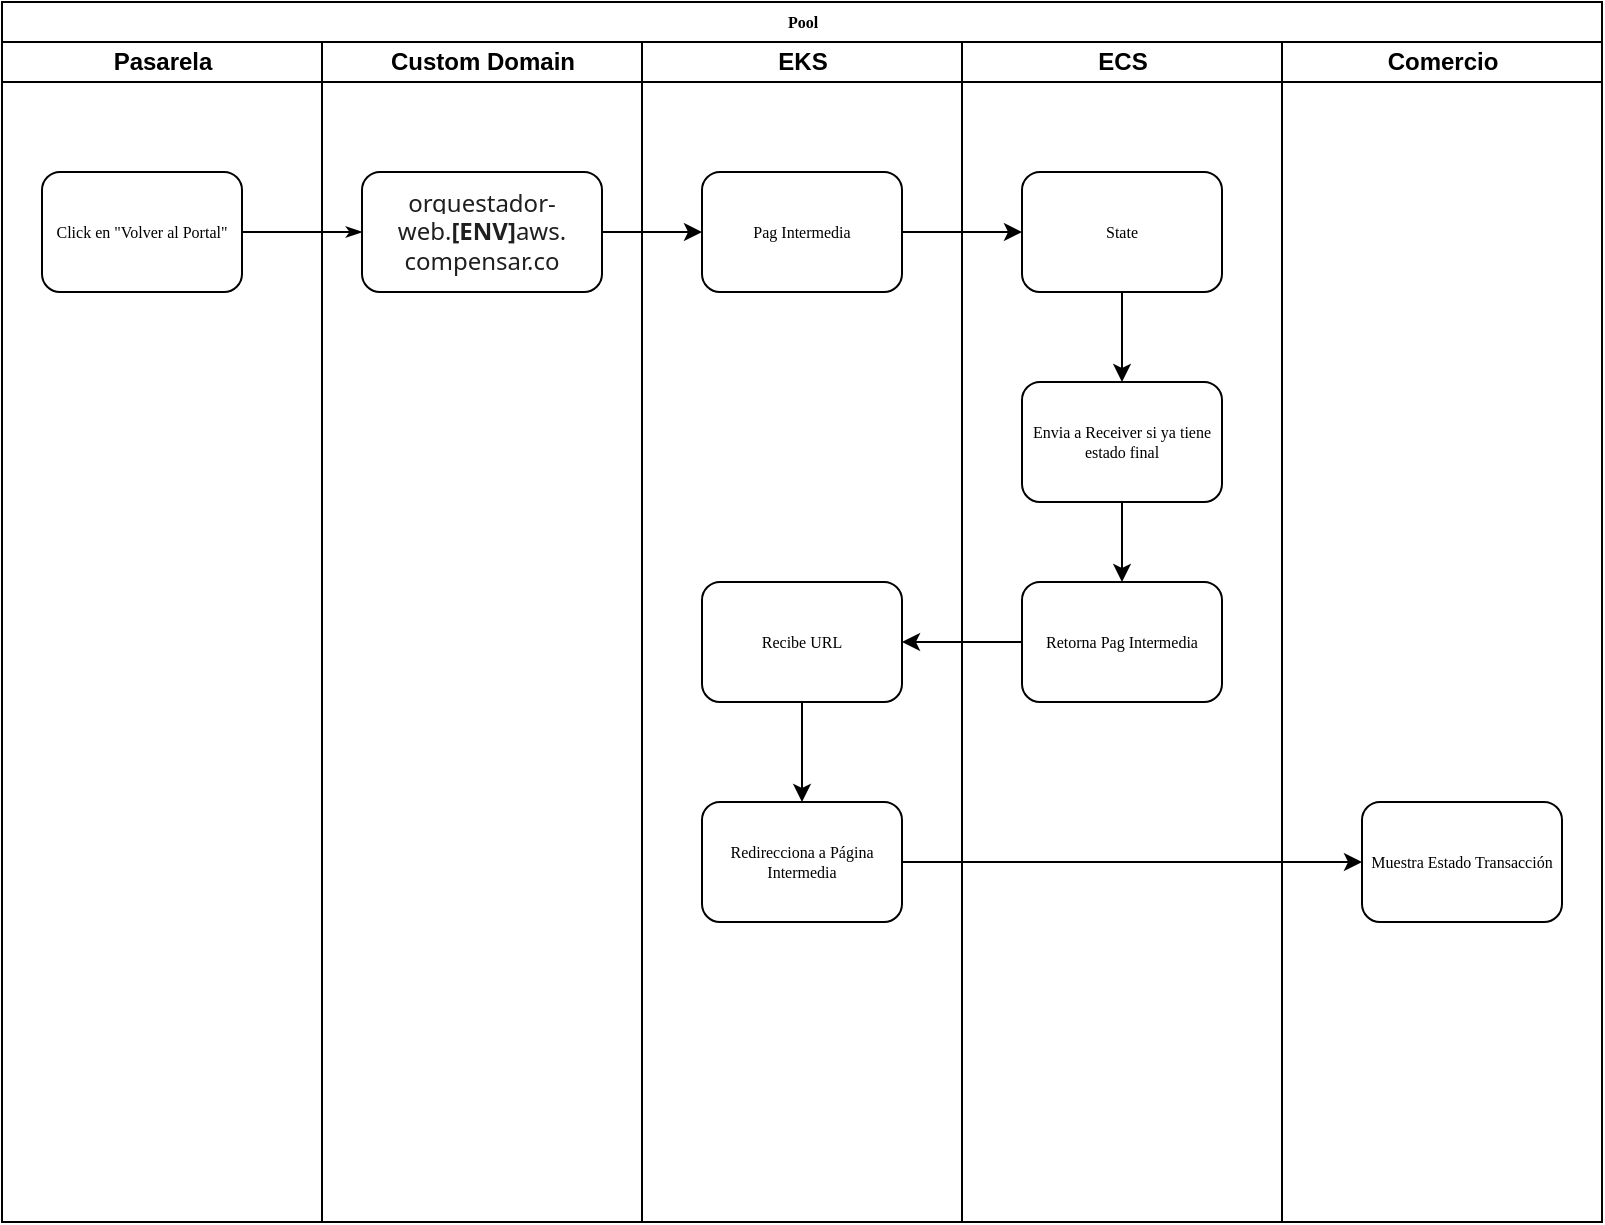 <mxfile version="24.2.5" type="github">
  <diagram name="Page-1" id="74e2e168-ea6b-b213-b513-2b3c1d86103e">
    <mxGraphModel dx="1195" dy="643" grid="1" gridSize="10" guides="1" tooltips="1" connect="1" arrows="1" fold="1" page="1" pageScale="1" pageWidth="1100" pageHeight="850" background="none" math="0" shadow="0">
      <root>
        <mxCell id="0" />
        <mxCell id="1" parent="0" />
        <mxCell id="77e6c97f196da883-1" value="Pool" style="swimlane;html=1;childLayout=stackLayout;startSize=20;rounded=0;shadow=0;labelBackgroundColor=none;strokeWidth=1;fontFamily=Verdana;fontSize=8;align=center;" parent="1" vertex="1">
          <mxGeometry x="70" y="40" width="800" height="610" as="geometry" />
        </mxCell>
        <mxCell id="77e6c97f196da883-2" value="Pasarela" style="swimlane;html=1;startSize=20;" parent="77e6c97f196da883-1" vertex="1">
          <mxGeometry y="20" width="160" height="590" as="geometry" />
        </mxCell>
        <mxCell id="77e6c97f196da883-8" value="Click en &quot;Volver al Portal&quot;" style="rounded=1;whiteSpace=wrap;html=1;shadow=0;labelBackgroundColor=none;strokeWidth=1;fontFamily=Verdana;fontSize=8;align=center;" parent="77e6c97f196da883-2" vertex="1">
          <mxGeometry x="20" y="65" width="100" height="60" as="geometry" />
        </mxCell>
        <mxCell id="77e6c97f196da883-26" style="edgeStyle=orthogonalEdgeStyle;rounded=1;html=1;labelBackgroundColor=none;startArrow=none;startFill=0;startSize=5;endArrow=classicThin;endFill=1;endSize=5;jettySize=auto;orthogonalLoop=1;strokeWidth=1;fontFamily=Verdana;fontSize=8" parent="77e6c97f196da883-1" source="77e6c97f196da883-8" target="77e6c97f196da883-11" edge="1">
          <mxGeometry relative="1" as="geometry" />
        </mxCell>
        <mxCell id="77e6c97f196da883-3" value="Custom Domain" style="swimlane;html=1;startSize=20;" parent="77e6c97f196da883-1" vertex="1">
          <mxGeometry x="160" y="20" width="160" height="590" as="geometry" />
        </mxCell>
        <mxCell id="77e6c97f196da883-11" value="&lt;span style=&quot;color: rgb(31, 31, 31); font-family: system-ui, sans-serif; font-size: 12px; text-align: start; background-color: rgb(255, 255, 255);&quot;&gt;orquestador-&lt;/span&gt;&lt;div&gt;&lt;span style=&quot;color: rgb(31, 31, 31); font-family: system-ui, sans-serif; font-size: 12px; text-align: start; background-color: rgb(255, 255, 255);&quot;&gt;web.&lt;b&gt;[ENV]&lt;/b&gt;aws.&lt;/span&gt;&lt;/div&gt;&lt;div&gt;&lt;span style=&quot;color: rgb(31, 31, 31); font-family: system-ui, sans-serif; font-size: 12px; text-align: start; background-color: rgb(255, 255, 255);&quot;&gt;compensar.co&lt;/span&gt;&lt;/div&gt;" style="rounded=1;whiteSpace=wrap;html=1;shadow=0;labelBackgroundColor=none;strokeWidth=1;fontFamily=Verdana;fontSize=8;align=center;" parent="77e6c97f196da883-3" vertex="1">
          <mxGeometry x="20" y="65" width="120" height="60" as="geometry" />
        </mxCell>
        <mxCell id="77e6c97f196da883-4" value="EKS" style="swimlane;html=1;startSize=20;" parent="77e6c97f196da883-1" vertex="1">
          <mxGeometry x="320" y="20" width="160" height="590" as="geometry" />
        </mxCell>
        <mxCell id="77e6c97f196da883-12" value="Pag Intermedia" style="rounded=1;whiteSpace=wrap;html=1;shadow=0;labelBackgroundColor=none;strokeWidth=1;fontFamily=Verdana;fontSize=8;align=center;" parent="77e6c97f196da883-4" vertex="1">
          <mxGeometry x="30" y="65" width="100" height="60" as="geometry" />
        </mxCell>
        <mxCell id="ADYO4jdH7oG6UQ2EBwiA-29" style="edgeStyle=orthogonalEdgeStyle;rounded=0;orthogonalLoop=1;jettySize=auto;html=1;" edge="1" parent="77e6c97f196da883-4" source="ADYO4jdH7oG6UQ2EBwiA-6" target="ADYO4jdH7oG6UQ2EBwiA-28">
          <mxGeometry relative="1" as="geometry" />
        </mxCell>
        <mxCell id="ADYO4jdH7oG6UQ2EBwiA-6" value="Recibe URL" style="rounded=1;whiteSpace=wrap;html=1;shadow=0;labelBackgroundColor=none;strokeWidth=1;fontFamily=Verdana;fontSize=8;align=center;" vertex="1" parent="77e6c97f196da883-4">
          <mxGeometry x="30" y="270" width="100" height="60" as="geometry" />
        </mxCell>
        <mxCell id="ADYO4jdH7oG6UQ2EBwiA-28" value="Redirecciona a Página Intermedia" style="rounded=1;whiteSpace=wrap;html=1;shadow=0;labelBackgroundColor=none;strokeWidth=1;fontFamily=Verdana;fontSize=8;align=center;" vertex="1" parent="77e6c97f196da883-4">
          <mxGeometry x="30" y="380" width="100" height="60" as="geometry" />
        </mxCell>
        <mxCell id="77e6c97f196da883-5" value="ECS" style="swimlane;html=1;startSize=20;" parent="77e6c97f196da883-1" vertex="1">
          <mxGeometry x="480" y="20" width="160" height="590" as="geometry" />
        </mxCell>
        <mxCell id="ADYO4jdH7oG6UQ2EBwiA-5" style="edgeStyle=orthogonalEdgeStyle;rounded=0;orthogonalLoop=1;jettySize=auto;html=1;entryX=0.5;entryY=0;entryDx=0;entryDy=0;" edge="1" parent="77e6c97f196da883-5" source="77e6c97f196da883-15" target="77e6c97f196da883-17">
          <mxGeometry relative="1" as="geometry" />
        </mxCell>
        <mxCell id="77e6c97f196da883-15" value="Envia a Receiver si ya tiene estado final" style="rounded=1;whiteSpace=wrap;html=1;shadow=0;labelBackgroundColor=none;strokeWidth=1;fontFamily=Verdana;fontSize=8;align=center;" parent="77e6c97f196da883-5" vertex="1">
          <mxGeometry x="30" y="170" width="100" height="60" as="geometry" />
        </mxCell>
        <mxCell id="77e6c97f196da883-17" value="Retorna Pag Intermedia" style="rounded=1;whiteSpace=wrap;html=1;shadow=0;labelBackgroundColor=none;strokeWidth=1;fontFamily=Verdana;fontSize=8;align=center;" parent="77e6c97f196da883-5" vertex="1">
          <mxGeometry x="30" y="270" width="100" height="60" as="geometry" />
        </mxCell>
        <mxCell id="ADYO4jdH7oG6UQ2EBwiA-3" style="edgeStyle=orthogonalEdgeStyle;rounded=0;orthogonalLoop=1;jettySize=auto;html=1;" edge="1" parent="77e6c97f196da883-5" source="77e6c97f196da883-9" target="77e6c97f196da883-15">
          <mxGeometry relative="1" as="geometry" />
        </mxCell>
        <mxCell id="77e6c97f196da883-9" value="State" style="rounded=1;whiteSpace=wrap;html=1;shadow=0;labelBackgroundColor=none;strokeWidth=1;fontFamily=Verdana;fontSize=8;align=center;" parent="77e6c97f196da883-5" vertex="1">
          <mxGeometry x="30" y="65" width="100" height="60" as="geometry" />
        </mxCell>
        <mxCell id="77e6c97f196da883-6" value="Comercio" style="swimlane;html=1;startSize=20;" parent="77e6c97f196da883-1" vertex="1">
          <mxGeometry x="640" y="20" width="160" height="590" as="geometry" />
        </mxCell>
        <mxCell id="ADYO4jdH7oG6UQ2EBwiA-30" value="Muestra Estado Transacción" style="rounded=1;whiteSpace=wrap;html=1;shadow=0;labelBackgroundColor=none;strokeWidth=1;fontFamily=Verdana;fontSize=8;align=center;" vertex="1" parent="77e6c97f196da883-6">
          <mxGeometry x="40" y="380" width="100" height="60" as="geometry" />
        </mxCell>
        <mxCell id="ADYO4jdH7oG6UQ2EBwiA-1" style="edgeStyle=orthogonalEdgeStyle;rounded=0;orthogonalLoop=1;jettySize=auto;html=1;" edge="1" parent="77e6c97f196da883-1" source="77e6c97f196da883-11" target="77e6c97f196da883-12">
          <mxGeometry relative="1" as="geometry" />
        </mxCell>
        <mxCell id="ADYO4jdH7oG6UQ2EBwiA-2" style="edgeStyle=orthogonalEdgeStyle;rounded=0;orthogonalLoop=1;jettySize=auto;html=1;entryX=0;entryY=0.5;entryDx=0;entryDy=0;" edge="1" parent="77e6c97f196da883-1" source="77e6c97f196da883-12" target="77e6c97f196da883-9">
          <mxGeometry relative="1" as="geometry" />
        </mxCell>
        <mxCell id="ADYO4jdH7oG6UQ2EBwiA-7" style="edgeStyle=orthogonalEdgeStyle;rounded=0;orthogonalLoop=1;jettySize=auto;html=1;entryX=1;entryY=0.5;entryDx=0;entryDy=0;" edge="1" parent="77e6c97f196da883-1" source="77e6c97f196da883-17" target="ADYO4jdH7oG6UQ2EBwiA-6">
          <mxGeometry relative="1" as="geometry" />
        </mxCell>
        <mxCell id="ADYO4jdH7oG6UQ2EBwiA-31" style="edgeStyle=orthogonalEdgeStyle;rounded=0;orthogonalLoop=1;jettySize=auto;html=1;entryX=0;entryY=0.5;entryDx=0;entryDy=0;" edge="1" parent="77e6c97f196da883-1" source="ADYO4jdH7oG6UQ2EBwiA-28" target="ADYO4jdH7oG6UQ2EBwiA-30">
          <mxGeometry relative="1" as="geometry" />
        </mxCell>
      </root>
    </mxGraphModel>
  </diagram>
</mxfile>

